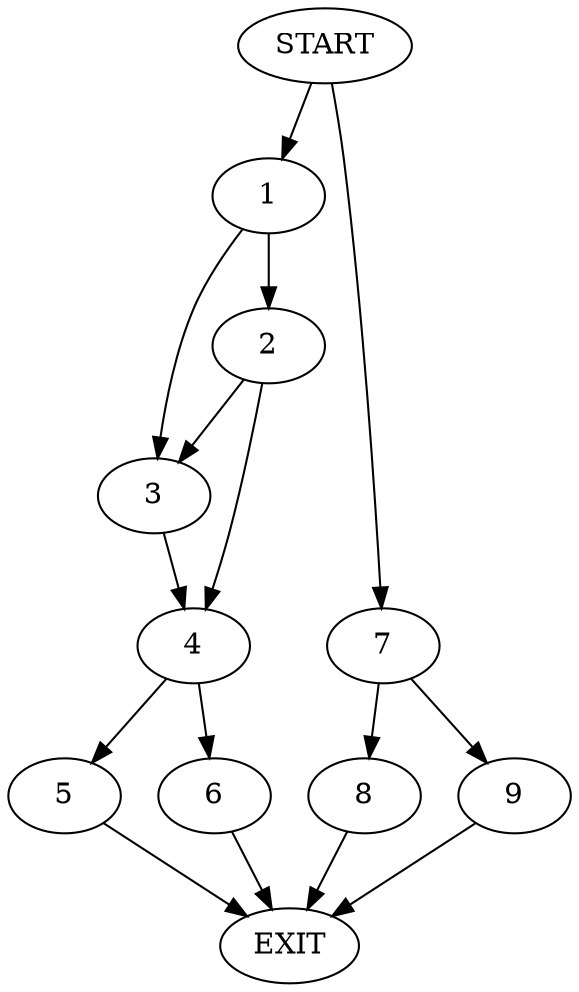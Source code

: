 digraph {
0 [label="START"]
10 [label="EXIT"]
0 -> 1
1 -> 2
1 -> 3
3 -> 4
2 -> 3
2 -> 4
4 -> 5
4 -> 6
5 -> 10
6 -> 10
0 -> 7
7 -> 8
7 -> 9
8 -> 10
9 -> 10
}
